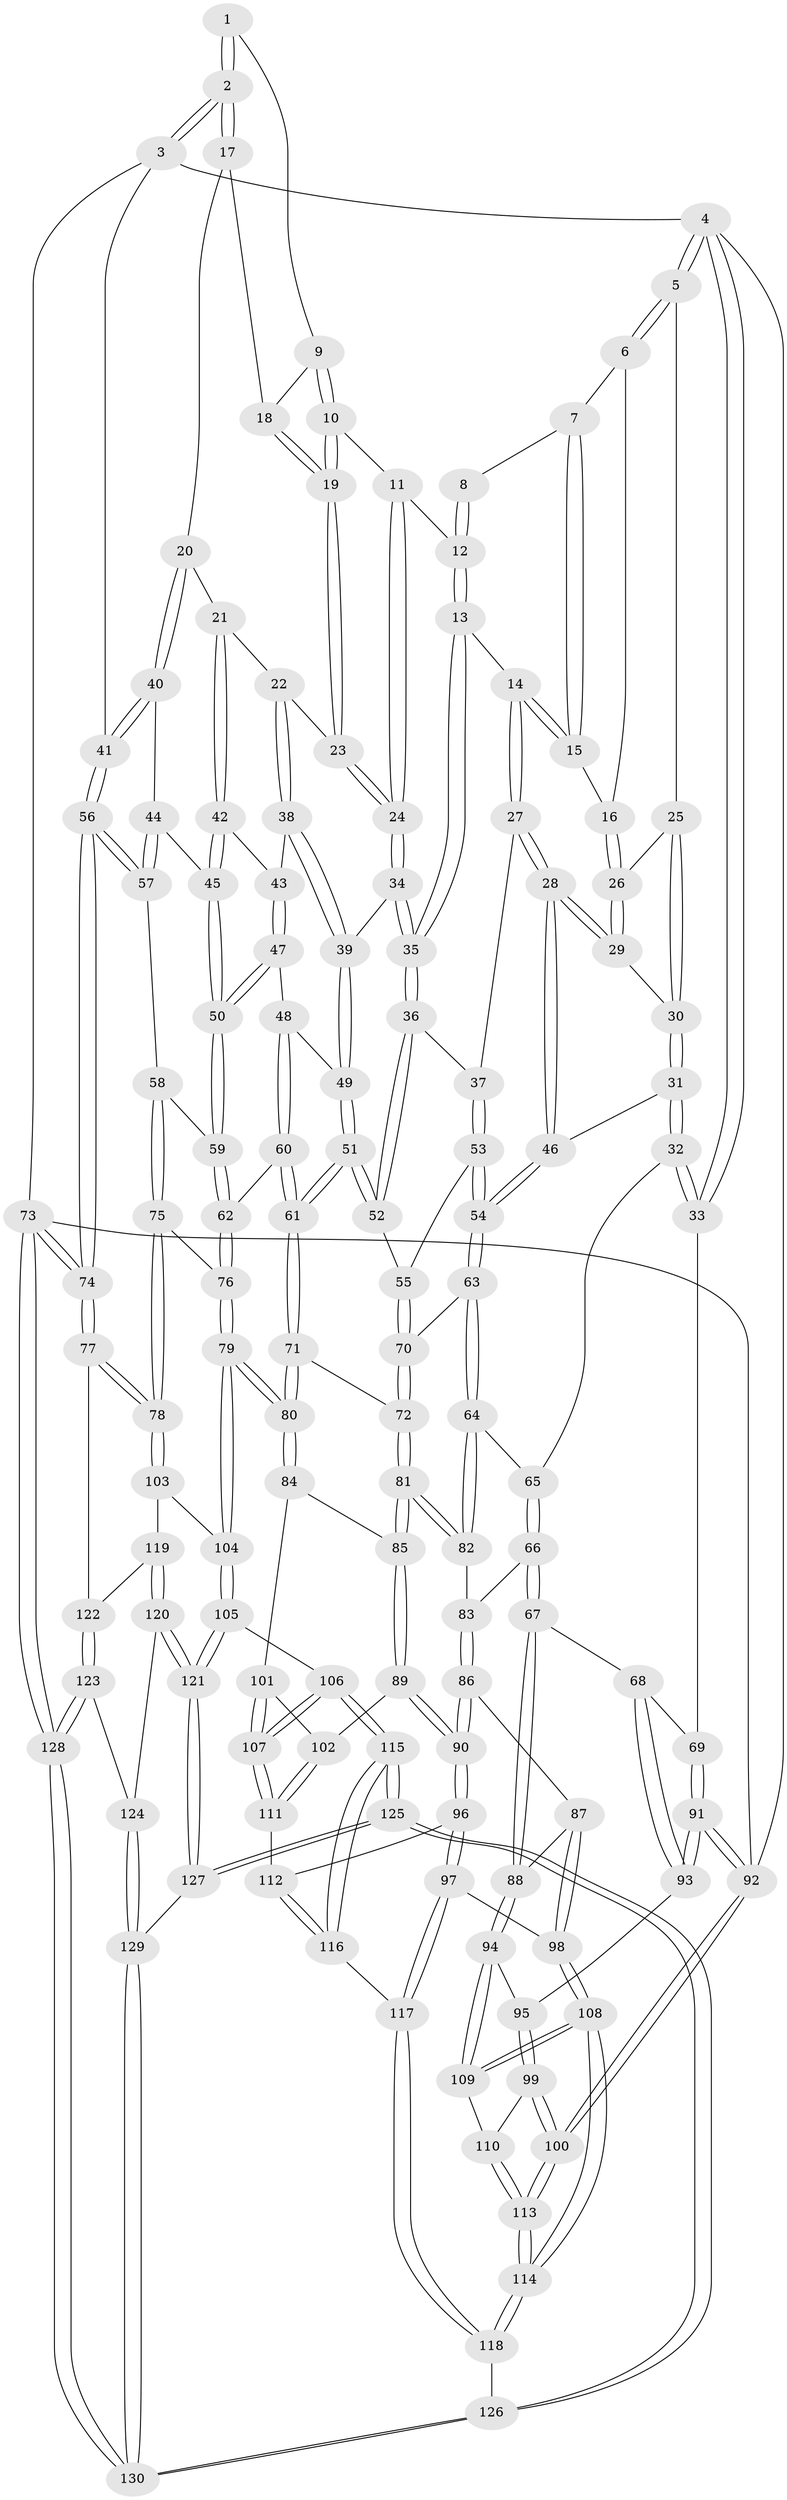 // Generated by graph-tools (version 1.1) at 2025/17/03/09/25 04:17:03]
// undirected, 130 vertices, 322 edges
graph export_dot {
graph [start="1"]
  node [color=gray90,style=filled];
  1 [pos="+0.6451411177341932+0"];
  2 [pos="+1+0"];
  3 [pos="+1+0"];
  4 [pos="+0+0"];
  5 [pos="+0+0"];
  6 [pos="+0.3200072943821013+0"];
  7 [pos="+0.3510847431814205+0"];
  8 [pos="+0.3868253848259033+0"];
  9 [pos="+0.6361652822110015+0"];
  10 [pos="+0.6044464276776227+0.03750028699826835"];
  11 [pos="+0.592957780348175+0.052802081207655345"];
  12 [pos="+0.4934110279393742+0.11821193970254495"];
  13 [pos="+0.48607778605195684+0.1305879572315988"];
  14 [pos="+0.4558253504443177+0.1386841228132063"];
  15 [pos="+0.40439442446520146+0.10371461976844712"];
  16 [pos="+0.29426526250295654+0.08247319446260878"];
  17 [pos="+0.7558350562082754+0.07777131769976689"];
  18 [pos="+0.7431623018076504+0.07966203571973557"];
  19 [pos="+0.707381144986508+0.10798808700391183"];
  20 [pos="+0.8236093285691228+0.17332456486119616"];
  21 [pos="+0.8199795584779208+0.17537250166372584"];
  22 [pos="+0.8098146864300501+0.177918027311851"];
  23 [pos="+0.7040795899942353+0.1493596269613966"];
  24 [pos="+0.6558892403368671+0.20486154392700048"];
  25 [pos="+0.07101053796284602+0"];
  26 [pos="+0.27869478685285837+0.10073825632014961"];
  27 [pos="+0.3589433545055006+0.2611551641047567"];
  28 [pos="+0.3422740258304621+0.27269774092463334"];
  29 [pos="+0.26524612273026854+0.1411221098572616"];
  30 [pos="+0.1229921859731878+0.17479286488750184"];
  31 [pos="+0.09468975379199498+0.25254972284321836"];
  32 [pos="+0.0364218265849718+0.30355248549441666"];
  33 [pos="+0+0.3737722593808337"];
  34 [pos="+0.6414569800341424+0.24508639616218175"];
  35 [pos="+0.5862811328167093+0.2542935681488105"];
  36 [pos="+0.5621593615989485+0.2876401372636873"];
  37 [pos="+0.560586790265458+0.2881456275832369"];
  38 [pos="+0.7234838697650654+0.25784824587370375"];
  39 [pos="+0.6703335323069631+0.26441317720647906"];
  40 [pos="+0.8918573658496343+0.16213787653723435"];
  41 [pos="+1+0"];
  42 [pos="+0.8014991794615379+0.28925021836004944"];
  43 [pos="+0.7720885100767817+0.28084758527749304"];
  44 [pos="+0.883546339093632+0.31670368647303804"];
  45 [pos="+0.8469638765319615+0.3315633339058367"];
  46 [pos="+0.32841680426815667+0.30839898668141363"];
  47 [pos="+0.7483915376450759+0.35742793776955095"];
  48 [pos="+0.7162674739831331+0.36231746786066626"];
  49 [pos="+0.6843797118174053+0.3067763915108979"];
  50 [pos="+0.8297638534122855+0.35693589908511586"];
  51 [pos="+0.5984450031270908+0.42860236433462157"];
  52 [pos="+0.5851031145405218+0.4211125734913297"];
  53 [pos="+0.4735226590819488+0.35792292928963876"];
  54 [pos="+0.33718664313208735+0.380123936387626"];
  55 [pos="+0.5372692911683864+0.4351584379233148"];
  56 [pos="+1+0.3896387993530689"];
  57 [pos="+1+0.3841888079773637"];
  58 [pos="+0.8866137299423441+0.46320942007691873"];
  59 [pos="+0.827115965860245+0.4195256478990793"];
  60 [pos="+0.6937228164653145+0.4666871362015128"];
  61 [pos="+0.6598581189229733+0.47913801241790793"];
  62 [pos="+0.7417930280514953+0.47849756180130343"];
  63 [pos="+0.32435095792414975+0.4397941619106108"];
  64 [pos="+0.3172261092394491+0.45142907631981016"];
  65 [pos="+0.0596441685095381+0.3195479803101988"];
  66 [pos="+0.22256156296807847+0.5251822050393973"];
  67 [pos="+0.1688173027658174+0.5567282199467842"];
  68 [pos="+0.16756646599192027+0.5564323492406218"];
  69 [pos="+0+0.4029096054993625"];
  70 [pos="+0.5037466584244126+0.46179283341964095"];
  71 [pos="+0.6504801932471161+0.5030380721575144"];
  72 [pos="+0.5213085103580962+0.5577524399351824"];
  73 [pos="+1+1"];
  74 [pos="+1+0.7417095008198638"];
  75 [pos="+0.8625817675890114+0.6150504360144841"];
  76 [pos="+0.8453150710207732+0.6106415136984154"];
  77 [pos="+1+0.7299705226618173"];
  78 [pos="+1+0.7287035210582322"];
  79 [pos="+0.6674631664279512+0.6615771851402201"];
  80 [pos="+0.6665303698086062+0.6607705062598814"];
  81 [pos="+0.5099297198773844+0.5783222695674383"];
  82 [pos="+0.3093772637465574+0.47680836055531"];
  83 [pos="+0.29885459451179747+0.493769557537128"];
  84 [pos="+0.6275497150890413+0.6583756523324232"];
  85 [pos="+0.5115490716945228+0.6123249964026486"];
  86 [pos="+0.30407972589634924+0.5083372692118052"];
  87 [pos="+0.2985282136739132+0.6611970963798642"];
  88 [pos="+0.16724099571848444+0.6706041773367901"];
  89 [pos="+0.44089276141955624+0.6872773175724155"];
  90 [pos="+0.44017423929483634+0.6875454049351496"];
  91 [pos="+0+0.5982295604553453"];
  92 [pos="+0+1"];
  93 [pos="+0.010997075429028077+0.6588273747256761"];
  94 [pos="+0.16698221733071397+0.6719478074483102"];
  95 [pos="+0.04092242432656511+0.6835211385668221"];
  96 [pos="+0.40727675651509054+0.7311166894232308"];
  97 [pos="+0.3748808730913737+0.7561675171547791"];
  98 [pos="+0.3290129030962759+0.7554331835608123"];
  99 [pos="+0.05168429002436858+0.7314645038823584"];
  100 [pos="+0+1"];
  101 [pos="+0.5509916001993906+0.7204543528305363"];
  102 [pos="+0.5114963847782812+0.7248009281987899"];
  103 [pos="+0.7540323943174573+0.7751977372853461"];
  104 [pos="+0.678604202821936+0.7667653012917246"];
  105 [pos="+0.6351003954624925+0.8401395330353632"];
  106 [pos="+0.6265875303166987+0.8427186633547591"];
  107 [pos="+0.6248516031354252+0.8410392811042138"];
  108 [pos="+0.2526963045748335+0.7910636754754643"];
  109 [pos="+0.17510803484084803+0.7137277499415472"];
  110 [pos="+0.11828740056148154+0.7514672919799771"];
  111 [pos="+0.5302517769941648+0.7728022115986242"];
  112 [pos="+0.4890885966669177+0.7952714689178461"];
  113 [pos="+0+1"];
  114 [pos="+0.09868734055464225+1"];
  115 [pos="+0.5939466043679263+0.8692582566004949"];
  116 [pos="+0.5057456501333587+0.8522901427276947"];
  117 [pos="+0.4194153741581541+0.8777810543161149"];
  118 [pos="+0.322510736501933+1"];
  119 [pos="+0.7854496902096889+0.8722991630022889"];
  120 [pos="+0.7311690839182163+0.9127663288056842"];
  121 [pos="+0.719912770020878+0.9157344052517273"];
  122 [pos="+0.8894691631893245+0.8484812050318755"];
  123 [pos="+0.850219247475279+0.9525525038053476"];
  124 [pos="+0.8352211160794046+0.951680015980632"];
  125 [pos="+0.5327338250190321+1"];
  126 [pos="+0.4495749603570783+1"];
  127 [pos="+0.7185696501932217+0.9490953063502711"];
  128 [pos="+1+1"];
  129 [pos="+0.7376942345882925+1"];
  130 [pos="+0.7585033779621604+1"];
  1 -- 2;
  1 -- 2;
  1 -- 9;
  2 -- 3;
  2 -- 3;
  2 -- 17;
  2 -- 17;
  3 -- 4;
  3 -- 41;
  3 -- 73;
  4 -- 5;
  4 -- 5;
  4 -- 33;
  4 -- 33;
  4 -- 92;
  5 -- 6;
  5 -- 6;
  5 -- 25;
  6 -- 7;
  6 -- 16;
  7 -- 8;
  7 -- 15;
  7 -- 15;
  8 -- 12;
  8 -- 12;
  9 -- 10;
  9 -- 10;
  9 -- 18;
  10 -- 11;
  10 -- 19;
  10 -- 19;
  11 -- 12;
  11 -- 24;
  11 -- 24;
  12 -- 13;
  12 -- 13;
  13 -- 14;
  13 -- 35;
  13 -- 35;
  14 -- 15;
  14 -- 15;
  14 -- 27;
  14 -- 27;
  15 -- 16;
  16 -- 26;
  16 -- 26;
  17 -- 18;
  17 -- 20;
  18 -- 19;
  18 -- 19;
  19 -- 23;
  19 -- 23;
  20 -- 21;
  20 -- 40;
  20 -- 40;
  21 -- 22;
  21 -- 42;
  21 -- 42;
  22 -- 23;
  22 -- 38;
  22 -- 38;
  23 -- 24;
  23 -- 24;
  24 -- 34;
  24 -- 34;
  25 -- 26;
  25 -- 30;
  25 -- 30;
  26 -- 29;
  26 -- 29;
  27 -- 28;
  27 -- 28;
  27 -- 37;
  28 -- 29;
  28 -- 29;
  28 -- 46;
  28 -- 46;
  29 -- 30;
  30 -- 31;
  30 -- 31;
  31 -- 32;
  31 -- 32;
  31 -- 46;
  32 -- 33;
  32 -- 33;
  32 -- 65;
  33 -- 69;
  34 -- 35;
  34 -- 35;
  34 -- 39;
  35 -- 36;
  35 -- 36;
  36 -- 37;
  36 -- 52;
  36 -- 52;
  37 -- 53;
  37 -- 53;
  38 -- 39;
  38 -- 39;
  38 -- 43;
  39 -- 49;
  39 -- 49;
  40 -- 41;
  40 -- 41;
  40 -- 44;
  41 -- 56;
  41 -- 56;
  42 -- 43;
  42 -- 45;
  42 -- 45;
  43 -- 47;
  43 -- 47;
  44 -- 45;
  44 -- 57;
  44 -- 57;
  45 -- 50;
  45 -- 50;
  46 -- 54;
  46 -- 54;
  47 -- 48;
  47 -- 50;
  47 -- 50;
  48 -- 49;
  48 -- 60;
  48 -- 60;
  49 -- 51;
  49 -- 51;
  50 -- 59;
  50 -- 59;
  51 -- 52;
  51 -- 52;
  51 -- 61;
  51 -- 61;
  52 -- 55;
  53 -- 54;
  53 -- 54;
  53 -- 55;
  54 -- 63;
  54 -- 63;
  55 -- 70;
  55 -- 70;
  56 -- 57;
  56 -- 57;
  56 -- 74;
  56 -- 74;
  57 -- 58;
  58 -- 59;
  58 -- 75;
  58 -- 75;
  59 -- 62;
  59 -- 62;
  60 -- 61;
  60 -- 61;
  60 -- 62;
  61 -- 71;
  61 -- 71;
  62 -- 76;
  62 -- 76;
  63 -- 64;
  63 -- 64;
  63 -- 70;
  64 -- 65;
  64 -- 82;
  64 -- 82;
  65 -- 66;
  65 -- 66;
  66 -- 67;
  66 -- 67;
  66 -- 83;
  67 -- 68;
  67 -- 88;
  67 -- 88;
  68 -- 69;
  68 -- 93;
  68 -- 93;
  69 -- 91;
  69 -- 91;
  70 -- 72;
  70 -- 72;
  71 -- 72;
  71 -- 80;
  71 -- 80;
  72 -- 81;
  72 -- 81;
  73 -- 74;
  73 -- 74;
  73 -- 128;
  73 -- 128;
  73 -- 92;
  74 -- 77;
  74 -- 77;
  75 -- 76;
  75 -- 78;
  75 -- 78;
  76 -- 79;
  76 -- 79;
  77 -- 78;
  77 -- 78;
  77 -- 122;
  78 -- 103;
  78 -- 103;
  79 -- 80;
  79 -- 80;
  79 -- 104;
  79 -- 104;
  80 -- 84;
  80 -- 84;
  81 -- 82;
  81 -- 82;
  81 -- 85;
  81 -- 85;
  82 -- 83;
  83 -- 86;
  83 -- 86;
  84 -- 85;
  84 -- 101;
  85 -- 89;
  85 -- 89;
  86 -- 87;
  86 -- 90;
  86 -- 90;
  87 -- 88;
  87 -- 98;
  87 -- 98;
  88 -- 94;
  88 -- 94;
  89 -- 90;
  89 -- 90;
  89 -- 102;
  90 -- 96;
  90 -- 96;
  91 -- 92;
  91 -- 92;
  91 -- 93;
  91 -- 93;
  92 -- 100;
  92 -- 100;
  93 -- 95;
  94 -- 95;
  94 -- 109;
  94 -- 109;
  95 -- 99;
  95 -- 99;
  96 -- 97;
  96 -- 97;
  96 -- 112;
  97 -- 98;
  97 -- 117;
  97 -- 117;
  98 -- 108;
  98 -- 108;
  99 -- 100;
  99 -- 100;
  99 -- 110;
  100 -- 113;
  100 -- 113;
  101 -- 102;
  101 -- 107;
  101 -- 107;
  102 -- 111;
  102 -- 111;
  103 -- 104;
  103 -- 119;
  104 -- 105;
  104 -- 105;
  105 -- 106;
  105 -- 121;
  105 -- 121;
  106 -- 107;
  106 -- 107;
  106 -- 115;
  106 -- 115;
  107 -- 111;
  107 -- 111;
  108 -- 109;
  108 -- 109;
  108 -- 114;
  108 -- 114;
  109 -- 110;
  110 -- 113;
  110 -- 113;
  111 -- 112;
  112 -- 116;
  112 -- 116;
  113 -- 114;
  113 -- 114;
  114 -- 118;
  114 -- 118;
  115 -- 116;
  115 -- 116;
  115 -- 125;
  115 -- 125;
  116 -- 117;
  117 -- 118;
  117 -- 118;
  118 -- 126;
  119 -- 120;
  119 -- 120;
  119 -- 122;
  120 -- 121;
  120 -- 121;
  120 -- 124;
  121 -- 127;
  121 -- 127;
  122 -- 123;
  122 -- 123;
  123 -- 124;
  123 -- 128;
  123 -- 128;
  124 -- 129;
  124 -- 129;
  125 -- 126;
  125 -- 126;
  125 -- 127;
  125 -- 127;
  126 -- 130;
  126 -- 130;
  127 -- 129;
  128 -- 130;
  128 -- 130;
  129 -- 130;
  129 -- 130;
}
